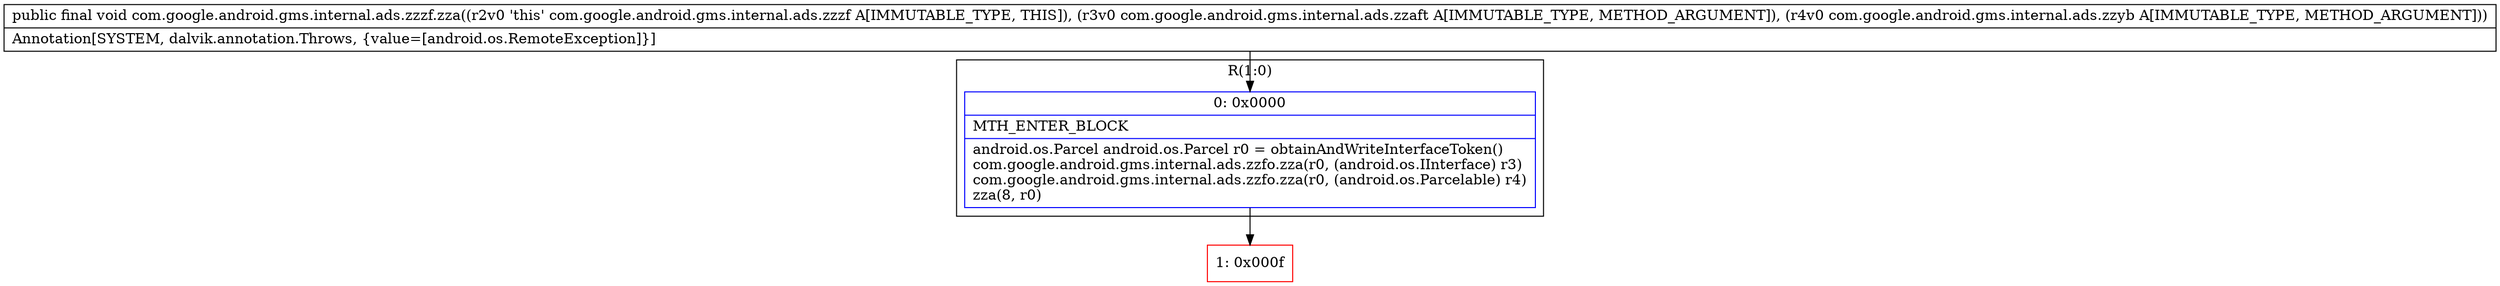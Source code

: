 digraph "CFG forcom.google.android.gms.internal.ads.zzzf.zza(Lcom\/google\/android\/gms\/internal\/ads\/zzaft;Lcom\/google\/android\/gms\/internal\/ads\/zzyb;)V" {
subgraph cluster_Region_1386303005 {
label = "R(1:0)";
node [shape=record,color=blue];
Node_0 [shape=record,label="{0\:\ 0x0000|MTH_ENTER_BLOCK\l|android.os.Parcel android.os.Parcel r0 = obtainAndWriteInterfaceToken()\lcom.google.android.gms.internal.ads.zzfo.zza(r0, (android.os.IInterface) r3)\lcom.google.android.gms.internal.ads.zzfo.zza(r0, (android.os.Parcelable) r4)\lzza(8, r0)\l}"];
}
Node_1 [shape=record,color=red,label="{1\:\ 0x000f}"];
MethodNode[shape=record,label="{public final void com.google.android.gms.internal.ads.zzzf.zza((r2v0 'this' com.google.android.gms.internal.ads.zzzf A[IMMUTABLE_TYPE, THIS]), (r3v0 com.google.android.gms.internal.ads.zzaft A[IMMUTABLE_TYPE, METHOD_ARGUMENT]), (r4v0 com.google.android.gms.internal.ads.zzyb A[IMMUTABLE_TYPE, METHOD_ARGUMENT]))  | Annotation[SYSTEM, dalvik.annotation.Throws, \{value=[android.os.RemoteException]\}]\l}"];
MethodNode -> Node_0;
Node_0 -> Node_1;
}

